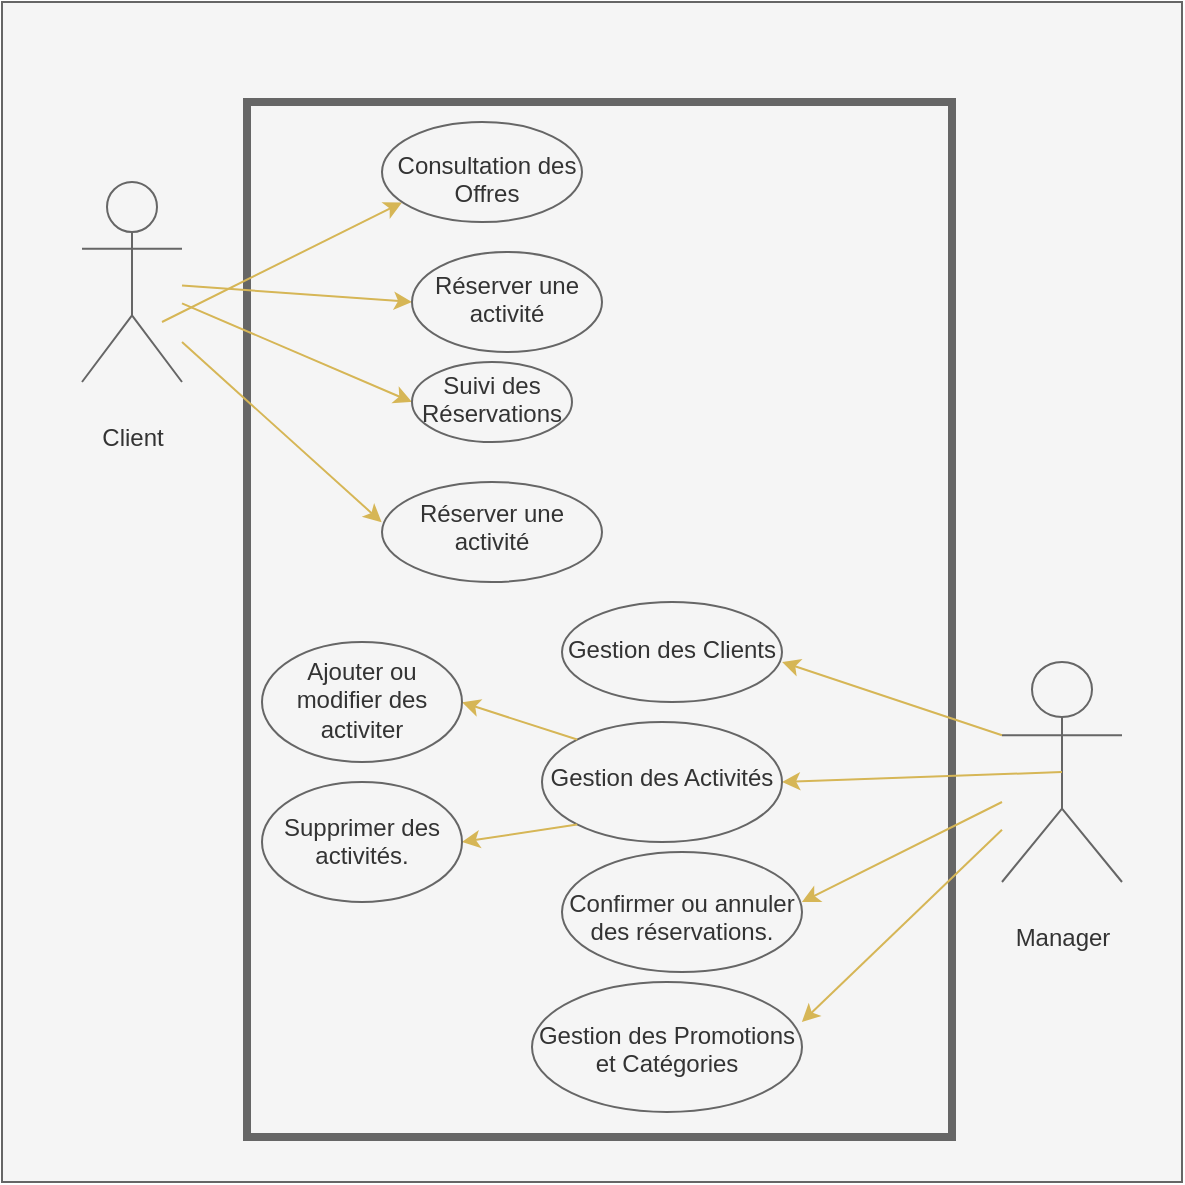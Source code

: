 <mxfile>
    <diagram id="tFmxlBUZlibV3otu9NAf" name="Page-1">
        <mxGraphModel dx="658" dy="569" grid="1" gridSize="10" guides="1" tooltips="1" connect="1" arrows="1" fold="1" page="1" pageScale="1" pageWidth="850" pageHeight="1100" math="0" shadow="0">
            <root>
                <mxCell id="0"/>
                <mxCell id="1" parent="0"/>
                <mxCell id="3" value="" style="whiteSpace=wrap;html=1;aspect=fixed;fillColor=#f5f5f5;strokeColor=#666666;fontColor=#333333;" vertex="1" parent="1">
                    <mxGeometry x="110" y="150" width="590" height="590" as="geometry"/>
                </mxCell>
                <mxCell id="6" value="&#10;Client&#10;&#10;" style="shape=umlActor;verticalLabelPosition=bottom;verticalAlign=top;html=1;outlineConnect=0;fillColor=#f5f5f5;strokeColor=#666666;fontColor=#333333;" vertex="1" parent="1">
                    <mxGeometry x="150" y="240" width="50" height="100" as="geometry"/>
                </mxCell>
                <mxCell id="8" value="&#10;Manager&#10;&#10;" style="shape=umlActor;verticalLabelPosition=bottom;verticalAlign=top;html=1;outlineConnect=0;fillColor=#f5f5f5;fontColor=#333333;strokeColor=#666666;" vertex="1" parent="1">
                    <mxGeometry x="610" y="480" width="60" height="110" as="geometry"/>
                </mxCell>
                <mxCell id="11" value="" style="rounded=0;whiteSpace=wrap;html=1;strokeColor=#666666;strokeWidth=4;rotation=-90;fillColor=#f5f5f5;fontColor=#333333;" vertex="1" parent="1">
                    <mxGeometry x="150" y="282.5" width="517.5" height="352.5" as="geometry"/>
                </mxCell>
                <mxCell id="12" value="" style="endArrow=classic;html=1;fillColor=#fff2cc;strokeColor=#d6b656;entryX=0.903;entryY=0.22;entryDx=0;entryDy=0;entryPerimeter=0;" edge="1" parent="1" target="11">
                    <mxGeometry width="50" height="50" relative="1" as="geometry">
                        <mxPoint x="190" y="310" as="sourcePoint"/>
                        <mxPoint x="300" y="283" as="targetPoint"/>
                        <Array as="points">
                            <mxPoint x="190" y="310"/>
                        </Array>
                    </mxGeometry>
                </mxCell>
                <mxCell id="13" value="&#10;Consultation des Offres&#10;&#10;" style="ellipse;whiteSpace=wrap;html=1;strokeColor=#666666;strokeWidth=1;fillColor=#f5f5f5;fontColor=#333333;labelBackgroundColor=none;spacingLeft=5;spacingTop=22;" vertex="1" parent="1">
                    <mxGeometry x="300" y="210" width="100" height="50" as="geometry"/>
                </mxCell>
                <mxCell id="15" value="" style="endArrow=classic;html=1;fillColor=#fff2cc;strokeColor=#d6b656;entryX=0;entryY=0.5;entryDx=0;entryDy=0;" edge="1" parent="1" source="6" target="32">
                    <mxGeometry width="50" height="50" relative="1" as="geometry">
                        <mxPoint x="325" y="380" as="sourcePoint"/>
                        <mxPoint x="400" y="350" as="targetPoint"/>
                        <Array as="points"/>
                    </mxGeometry>
                </mxCell>
                <mxCell id="18" value="" style="endArrow=classic;html=1;fillColor=#fff2cc;strokeColor=#d6b656;entryX=0;entryY=0.5;entryDx=0;entryDy=0;" edge="1" parent="1" source="6" target="19">
                    <mxGeometry width="50" height="50" relative="1" as="geometry">
                        <mxPoint x="280" y="420" as="sourcePoint"/>
                        <mxPoint x="330" y="370" as="targetPoint"/>
                    </mxGeometry>
                </mxCell>
                <mxCell id="19" value="&#10;Suivi des Réservations&#10;&#10;" style="ellipse;whiteSpace=wrap;html=1;labelBackgroundColor=none;strokeColor=#666666;strokeWidth=1;fillColor=#f5f5f5;fontColor=#333333;spacingTop=11;" vertex="1" parent="1">
                    <mxGeometry x="315" y="330" width="80" height="40" as="geometry"/>
                </mxCell>
                <mxCell id="20" value="" style="endArrow=classic;html=1;fillColor=#fff2cc;strokeColor=#d6b656;entryX=0.459;entryY=0.759;entryDx=0;entryDy=0;entryPerimeter=0;exitX=0;exitY=0.333;exitDx=0;exitDy=0;exitPerimeter=0;" edge="1" parent="1" source="8" target="11">
                    <mxGeometry width="50" height="50" relative="1" as="geometry">
                        <mxPoint x="480" y="540" as="sourcePoint"/>
                        <mxPoint x="530" y="490" as="targetPoint"/>
                    </mxGeometry>
                </mxCell>
                <mxCell id="21" value="" style="endArrow=classic;html=1;fillColor=#fff2cc;strokeColor=#d6b656;entryX=0.343;entryY=0.759;entryDx=0;entryDy=0;entryPerimeter=0;exitX=0.5;exitY=0.5;exitDx=0;exitDy=0;exitPerimeter=0;" edge="1" parent="1" source="8" target="11">
                    <mxGeometry width="50" height="50" relative="1" as="geometry">
                        <mxPoint x="480" y="560" as="sourcePoint"/>
                        <mxPoint x="530" y="510" as="targetPoint"/>
                    </mxGeometry>
                </mxCell>
                <mxCell id="22" value="" style="endArrow=classic;html=1;fillColor=#fff2cc;strokeColor=#d6b656;entryX=0.227;entryY=0.787;entryDx=0;entryDy=0;entryPerimeter=0;" edge="1" parent="1" source="8" target="11">
                    <mxGeometry width="50" height="50" relative="1" as="geometry">
                        <mxPoint x="520" y="600" as="sourcePoint"/>
                        <mxPoint x="570" y="550" as="targetPoint"/>
                    </mxGeometry>
                </mxCell>
                <mxCell id="23" value="" style="endArrow=classic;html=1;fillColor=#fff2cc;strokeColor=#d6b656;entryX=0.111;entryY=0.787;entryDx=0;entryDy=0;entryPerimeter=0;" edge="1" parent="1" source="8" target="11">
                    <mxGeometry width="50" height="50" relative="1" as="geometry">
                        <mxPoint x="520" y="650" as="sourcePoint"/>
                        <mxPoint x="570" y="600" as="targetPoint"/>
                    </mxGeometry>
                </mxCell>
                <mxCell id="24" value="&#10;Gestion des Clients&#10;&#10;" style="ellipse;whiteSpace=wrap;html=1;labelBackgroundColor=none;strokeColor=#666666;strokeWidth=1;fillColor=#f5f5f5;fontColor=#333333;spacingTop=11;" vertex="1" parent="1">
                    <mxGeometry x="390" y="450" width="110" height="50" as="geometry"/>
                </mxCell>
                <mxCell id="25" value="&#10;Gestion des Activités &#10;&#10;" style="ellipse;whiteSpace=wrap;html=1;labelBackgroundColor=none;strokeColor=#666666;strokeWidth=1;fillColor=#f5f5f5;fontColor=#333333;spacingTop=9;" vertex="1" parent="1">
                    <mxGeometry x="380" y="510" width="120" height="60" as="geometry"/>
                </mxCell>
                <mxCell id="26" value="&#10;Confirmer ou annuler des réservations.&#10;&#10;" style="ellipse;whiteSpace=wrap;html=1;labelBackgroundColor=none;strokeColor=#666666;strokeWidth=1;fillColor=#f5f5f5;fontColor=#333333;spacingTop=20;" vertex="1" parent="1">
                    <mxGeometry x="390" y="575" width="120" height="60" as="geometry"/>
                </mxCell>
                <mxCell id="27" value="&#10;Gestion des Promotions et Catégories&#10;&#10;" style="ellipse;whiteSpace=wrap;html=1;labelBackgroundColor=none;strokeColor=#666666;strokeWidth=1;fillColor=#f5f5f5;fontColor=#333333;spacingTop=16;" vertex="1" parent="1">
                    <mxGeometry x="375" y="640" width="135" height="65" as="geometry"/>
                </mxCell>
                <mxCell id="28" value="" style="endArrow=classic;html=1;exitX=0;exitY=0;exitDx=0;exitDy=0;entryX=0.42;entryY=0.305;entryDx=0;entryDy=0;entryPerimeter=0;fillColor=#fff2cc;strokeColor=#d6b656;" edge="1" parent="1" source="25" target="11">
                    <mxGeometry width="50" height="50" relative="1" as="geometry">
                        <mxPoint x="370" y="500" as="sourcePoint"/>
                        <mxPoint x="420" y="450" as="targetPoint"/>
                    </mxGeometry>
                </mxCell>
                <mxCell id="29" value="&#10;&lt;p data-pm-slice=&quot;0 0 []&quot;&gt;Ajouter ou modifier des activiter&lt;/p&gt;&#10;&#10;" style="ellipse;whiteSpace=wrap;html=1;labelBackgroundColor=none;strokeColor=#666666;strokeWidth=1;fillColor=#f5f5f5;fontColor=#333333;spacingTop=11;" vertex="1" parent="1">
                    <mxGeometry x="240" y="470" width="100" height="60" as="geometry"/>
                </mxCell>
                <mxCell id="30" value="" style="endArrow=classic;html=1;fillColor=#fff2cc;strokeColor=#d6b656;exitX=0;exitY=1;exitDx=0;exitDy=0;entryX=0.285;entryY=0.305;entryDx=0;entryDy=0;entryPerimeter=0;" edge="1" parent="1" source="25" target="11">
                    <mxGeometry width="50" height="50" relative="1" as="geometry">
                        <mxPoint x="320" y="575" as="sourcePoint"/>
                        <mxPoint x="370" y="525" as="targetPoint"/>
                    </mxGeometry>
                </mxCell>
                <mxCell id="31" value="&#10;Supprimer des activités.&#10;&#10;" style="ellipse;whiteSpace=wrap;html=1;labelBackgroundColor=none;strokeColor=#666666;strokeWidth=1;fillColor=#f5f5f5;fontColor=#333333;spacingTop=14;" vertex="1" parent="1">
                    <mxGeometry x="240" y="540" width="100" height="60" as="geometry"/>
                </mxCell>
                <mxCell id="32" value="&#10;Réserver une activité&#10;&#10;" style="ellipse;whiteSpace=wrap;html=1;labelBackgroundColor=none;strokeColor=#666666;strokeWidth=1;fillColor=#f5f5f5;fontColor=#333333;spacingTop=12;" vertex="1" parent="1">
                    <mxGeometry x="315" y="275" width="95" height="50" as="geometry"/>
                </mxCell>
                <mxCell id="33" value="" style="endArrow=classic;html=1;fillColor=#fff2cc;strokeColor=#d6b656;entryX=0.594;entryY=0.191;entryDx=0;entryDy=0;entryPerimeter=0;" edge="1" parent="1" target="11">
                    <mxGeometry width="50" height="50" relative="1" as="geometry">
                        <mxPoint x="200" y="320" as="sourcePoint"/>
                        <mxPoint x="330" y="282.5" as="targetPoint"/>
                    </mxGeometry>
                </mxCell>
                <mxCell id="34" value="&#10;Réserver une activité&#10;&#10;" style="ellipse;whiteSpace=wrap;html=1;labelBackgroundColor=none;strokeColor=#666666;strokeWidth=1;fillColor=#f5f5f5;fontColor=#333333;spacingTop=10;" vertex="1" parent="1">
                    <mxGeometry x="300" y="390" width="110" height="50" as="geometry"/>
                </mxCell>
            </root>
        </mxGraphModel>
    </diagram>
</mxfile>